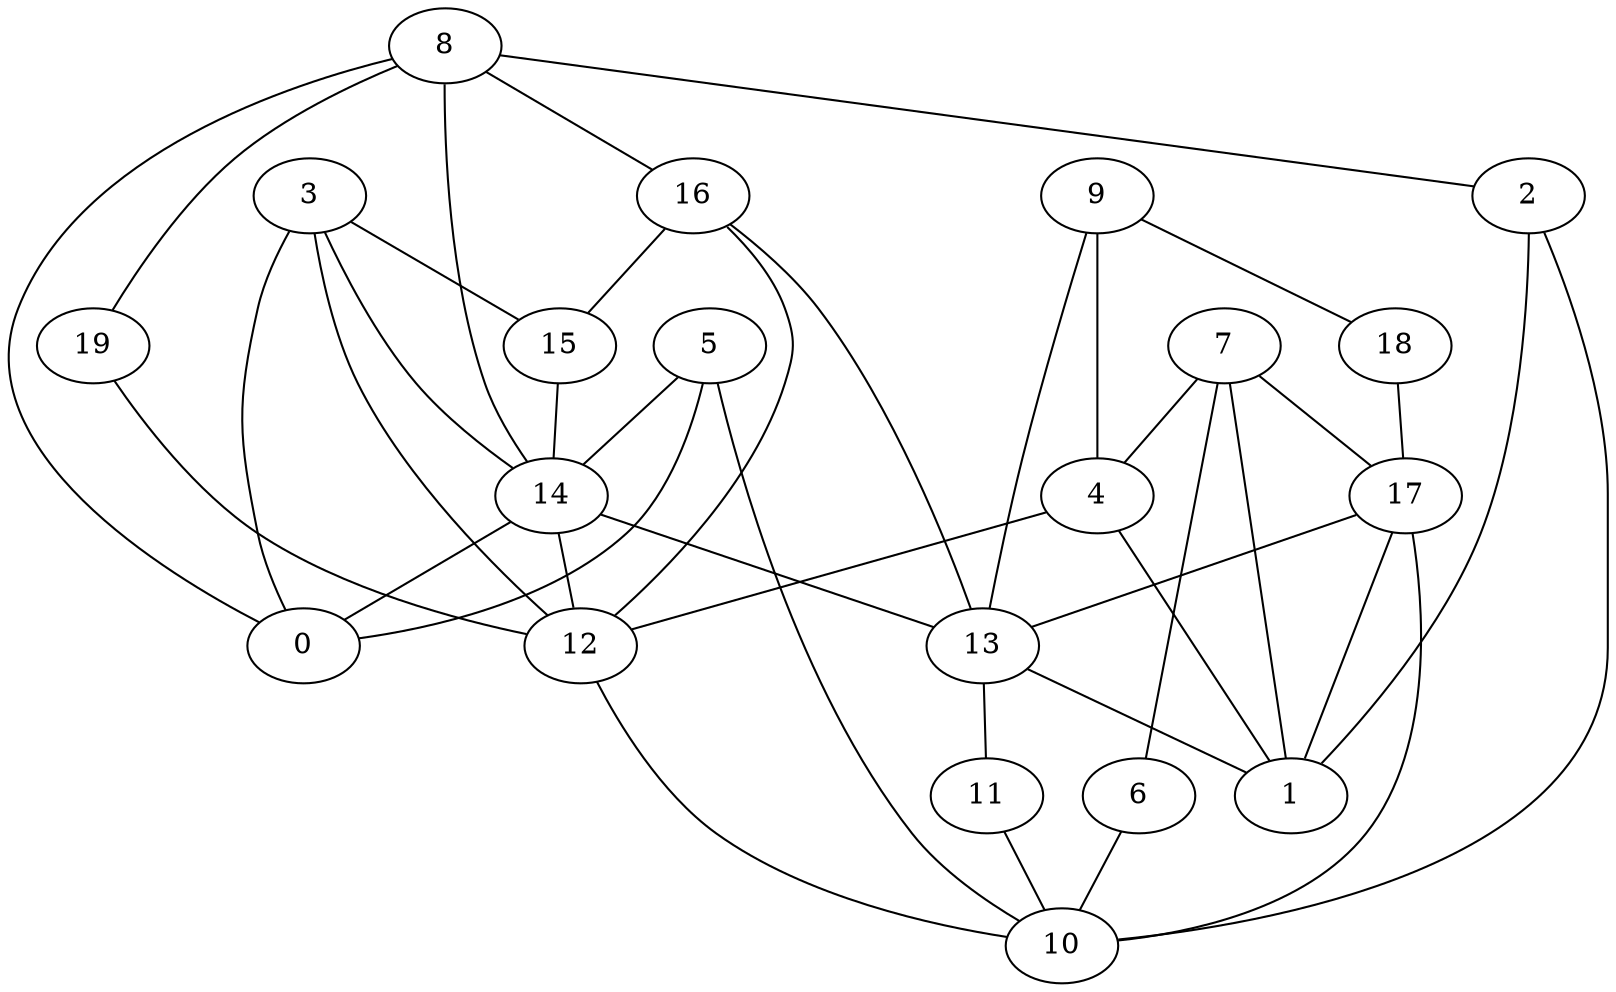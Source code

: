 digraph GG_graph {

subgraph G_graph {
edge [color = black]
"2" -> "10" [dir = none]
"17" -> "10" [dir = none]
"7" -> "1" [dir = none]
"18" -> "17" [dir = none]
"14" -> "13" [dir = none]
"16" -> "15" [dir = none]
"3" -> "12" [dir = none]
"3" -> "14" [dir = none]
"5" -> "0" [dir = none]
"5" -> "14" [dir = none]
"12" -> "10" [dir = none]
"4" -> "12" [dir = none]
"15" -> "14" [dir = none]
"13" -> "11" [dir = none]
"13" -> "1" [dir = none]
"9" -> "4" [dir = none]
"8" -> "19" [dir = none]
"19" -> "12" [dir = none]
"6" -> "10" [dir = none]
"8" -> "2" [dir = none]
"14" -> "12" [dir = none]
"16" -> "13" [dir = none]
"11" -> "10" [dir = none]
"5" -> "10" [dir = none]
"17" -> "13" [dir = none]
"8" -> "16" [dir = none]
"2" -> "1" [dir = none]
"9" -> "13" [dir = none]
"14" -> "0" [dir = none]
"8" -> "0" [dir = none]
"7" -> "4" [dir = none]
"17" -> "1" [dir = none]
"3" -> "0" [dir = none]
"8" -> "14" [dir = none]
"4" -> "1" [dir = none]
"7" -> "6" [dir = none]
"3" -> "15" [dir = none]
"9" -> "18" [dir = none]
"16" -> "12" [dir = none]
"7" -> "17" [dir = none]
}

}
